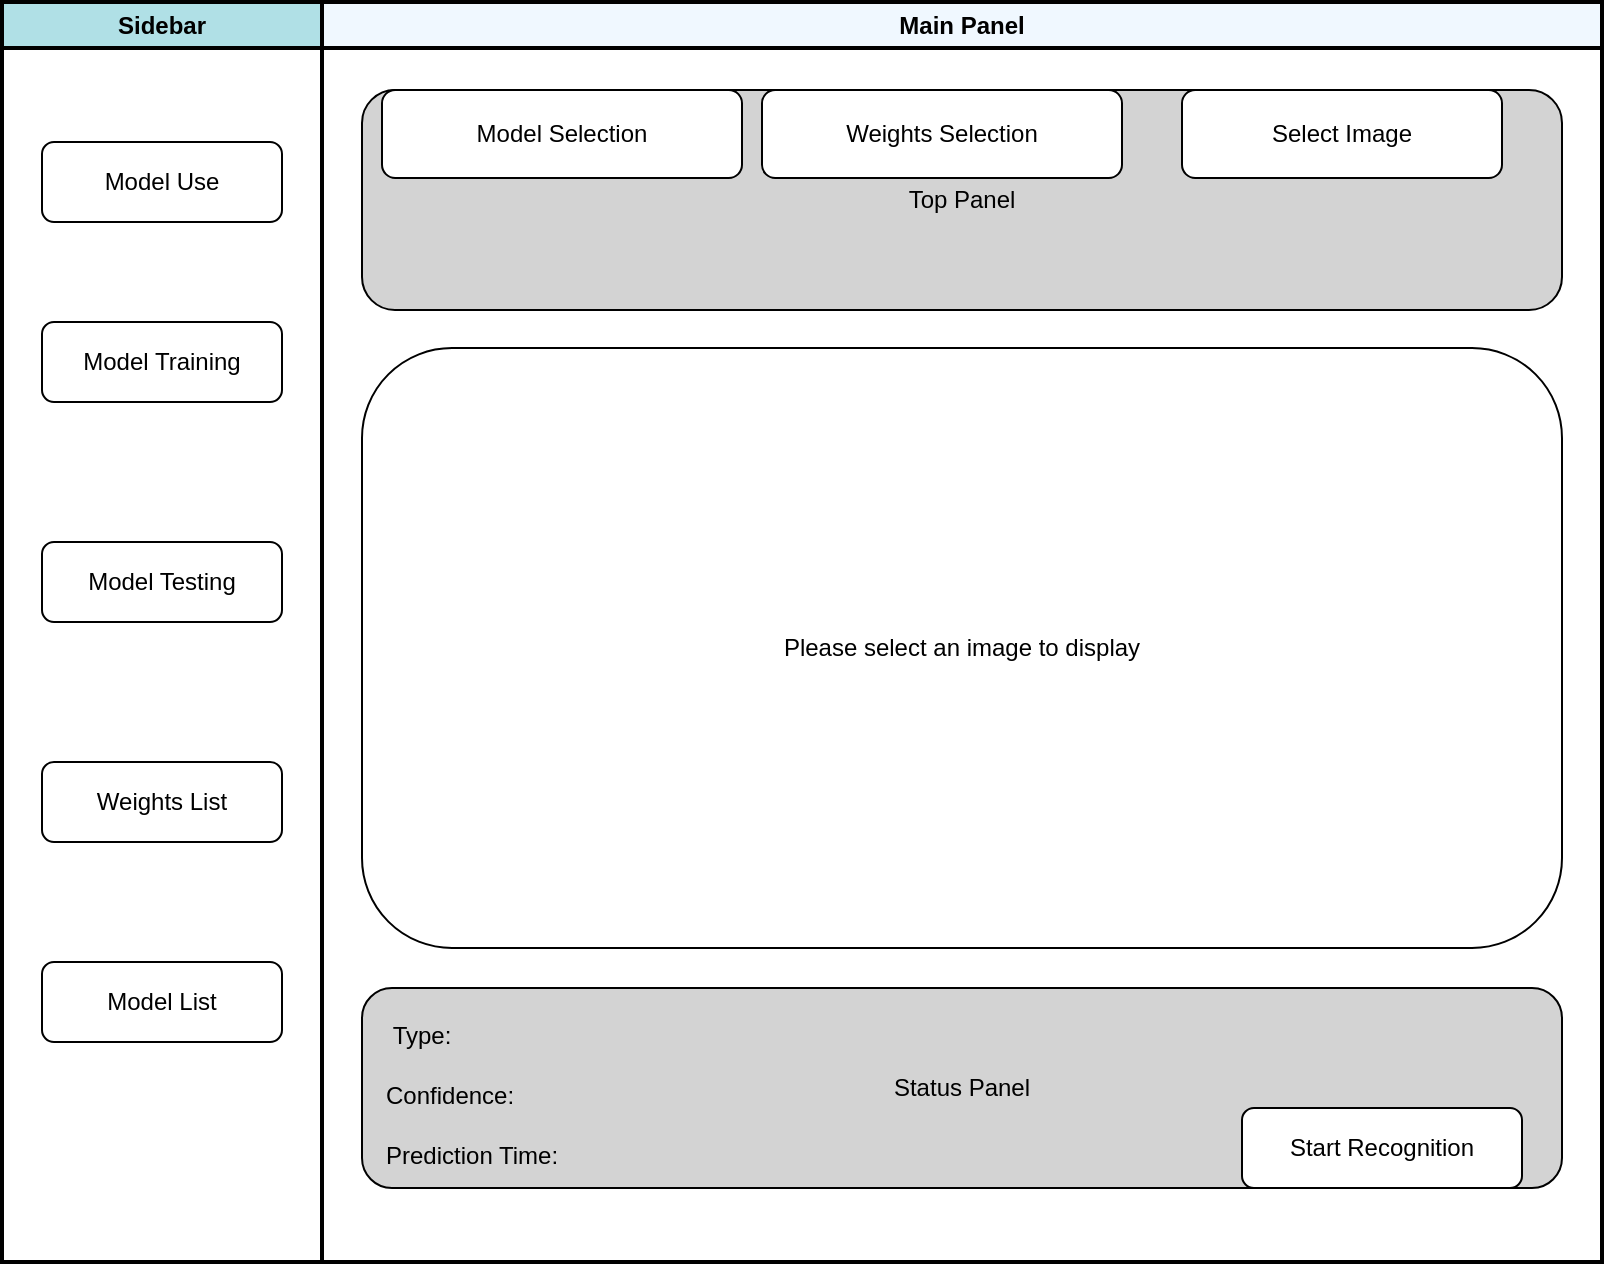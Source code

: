 <mxfile version="24.8.6">
  <diagram name="Crop Recognition System" id="_j_C-YhAm6K_3GjZV8Pd">
    <mxGraphModel dx="2048" dy="725" grid="1" gridSize="10" guides="1" tooltips="1" connect="1" arrows="1" fold="1" page="1" pageScale="1" pageWidth="827" pageHeight="1169" math="0" shadow="0">
      <root>
        <mxCell id="0" />
        <mxCell id="1" parent="0" />
        <mxCell id="kBMecehKwhvIWLQXUeUL-2" value="Sidebar" style="swimlane;whiteSpace=wrap;html=1;strokeColor=#000000;strokeWidth=2;fillColor=#B0E0E6;" parent="1" vertex="1">
          <mxGeometry x="-20" y="20" width="160" height="630" as="geometry" />
        </mxCell>
        <mxCell id="kBMecehKwhvIWLQXUeUL-3" value="Model Use" style="rounded=1;whiteSpace=wrap;html=1;strokeColor=#000000;strokeWidth=1;" parent="kBMecehKwhvIWLQXUeUL-2" vertex="1">
          <mxGeometry x="20" y="70" width="120" height="40" as="geometry" />
        </mxCell>
        <mxCell id="kBMecehKwhvIWLQXUeUL-4" value="Model Training" style="rounded=1;whiteSpace=wrap;html=1;strokeColor=#000000;strokeWidth=1;" parent="kBMecehKwhvIWLQXUeUL-2" vertex="1">
          <mxGeometry x="20" y="160" width="120" height="40" as="geometry" />
        </mxCell>
        <mxCell id="kBMecehKwhvIWLQXUeUL-5" value="Model Testing" style="rounded=1;whiteSpace=wrap;html=1;strokeColor=#000000;strokeWidth=1;" parent="kBMecehKwhvIWLQXUeUL-2" vertex="1">
          <mxGeometry x="20" y="270" width="120" height="40" as="geometry" />
        </mxCell>
        <mxCell id="kBMecehKwhvIWLQXUeUL-6" value="Weights List" style="rounded=1;whiteSpace=wrap;html=1;strokeColor=#000000;strokeWidth=1;" parent="kBMecehKwhvIWLQXUeUL-2" vertex="1">
          <mxGeometry x="20" y="380" width="120" height="40" as="geometry" />
        </mxCell>
        <mxCell id="kBMecehKwhvIWLQXUeUL-7" value="Model List" style="rounded=1;whiteSpace=wrap;html=1;strokeColor=#000000;strokeWidth=1;" parent="kBMecehKwhvIWLQXUeUL-2" vertex="1">
          <mxGeometry x="20" y="480" width="120" height="40" as="geometry" />
        </mxCell>
        <mxCell id="kBMecehKwhvIWLQXUeUL-8" value="Main Panel" style="swimlane;whiteSpace=wrap;html=1;strokeColor=#000000;strokeWidth=2;fillColor=#F0F8FF;" parent="1" vertex="1">
          <mxGeometry x="140" y="20" width="640" height="630" as="geometry" />
        </mxCell>
        <mxCell id="kBMecehKwhvIWLQXUeUL-9" value="Top Panel" style="rounded=1;whiteSpace=wrap;html=1;strokeColor=#000000;strokeWidth=1;fillColor=#D3D3D3;" parent="kBMecehKwhvIWLQXUeUL-8" vertex="1">
          <mxGeometry x="20" y="44" width="600" height="110" as="geometry" />
        </mxCell>
        <mxCell id="kBMecehKwhvIWLQXUeUL-10" value="Model Selection" style="rounded=1;whiteSpace=wrap;html=1;strokeColor=#000000;strokeWidth=1;" parent="kBMecehKwhvIWLQXUeUL-9" vertex="1">
          <mxGeometry x="10" width="180" height="44" as="geometry" />
        </mxCell>
        <mxCell id="kBMecehKwhvIWLQXUeUL-11" value="Weights Selection" style="rounded=1;whiteSpace=wrap;html=1;strokeColor=#000000;strokeWidth=1;" parent="kBMecehKwhvIWLQXUeUL-9" vertex="1">
          <mxGeometry x="200" width="180" height="44" as="geometry" />
        </mxCell>
        <mxCell id="kBMecehKwhvIWLQXUeUL-12" value="Select Image" style="rounded=1;whiteSpace=wrap;html=1;strokeColor=#000000;strokeWidth=1;" parent="kBMecehKwhvIWLQXUeUL-9" vertex="1">
          <mxGeometry x="410" width="160" height="44" as="geometry" />
        </mxCell>
        <mxCell id="kBMecehKwhvIWLQXUeUL-13" value="Please select an image to display" style="rounded=1;whiteSpace=wrap;html=1;strokeColor=#000000;strokeWidth=1;fillColor=#FFFFFF;" parent="kBMecehKwhvIWLQXUeUL-8" vertex="1">
          <mxGeometry x="20" y="173" width="600" height="300" as="geometry" />
        </mxCell>
        <mxCell id="kBMecehKwhvIWLQXUeUL-14" value="Status Panel" style="rounded=1;whiteSpace=wrap;html=1;strokeColor=#000000;strokeWidth=1;fillColor=#D3D3D3;" parent="kBMecehKwhvIWLQXUeUL-8" vertex="1">
          <mxGeometry x="20" y="493" width="600" height="100" as="geometry" />
        </mxCell>
        <mxCell id="kBMecehKwhvIWLQXUeUL-15" value="&amp;nbsp;Type:" style="text;whiteSpace=wrap;html=1;strokeColor=none;" parent="kBMecehKwhvIWLQXUeUL-14" vertex="1">
          <mxGeometry x="10" y="10" width="180" height="20" as="geometry" />
        </mxCell>
        <mxCell id="kBMecehKwhvIWLQXUeUL-16" value="Confidence:" style="text;whiteSpace=wrap;html=1;strokeColor=none;" parent="kBMecehKwhvIWLQXUeUL-14" vertex="1">
          <mxGeometry x="10" y="40" width="180" height="20" as="geometry" />
        </mxCell>
        <mxCell id="kBMecehKwhvIWLQXUeUL-17" value="Prediction Time:" style="text;whiteSpace=wrap;html=1;strokeColor=none;" parent="kBMecehKwhvIWLQXUeUL-14" vertex="1">
          <mxGeometry x="10" y="70" width="180" height="20" as="geometry" />
        </mxCell>
        <mxCell id="kBMecehKwhvIWLQXUeUL-18" value="Start Recognition" style="rounded=1;whiteSpace=wrap;html=1;strokeColor=#000000;strokeWidth=1;" parent="kBMecehKwhvIWLQXUeUL-14" vertex="1">
          <mxGeometry x="440" y="60" width="140" height="40" as="geometry" />
        </mxCell>
      </root>
    </mxGraphModel>
  </diagram>
</mxfile>
